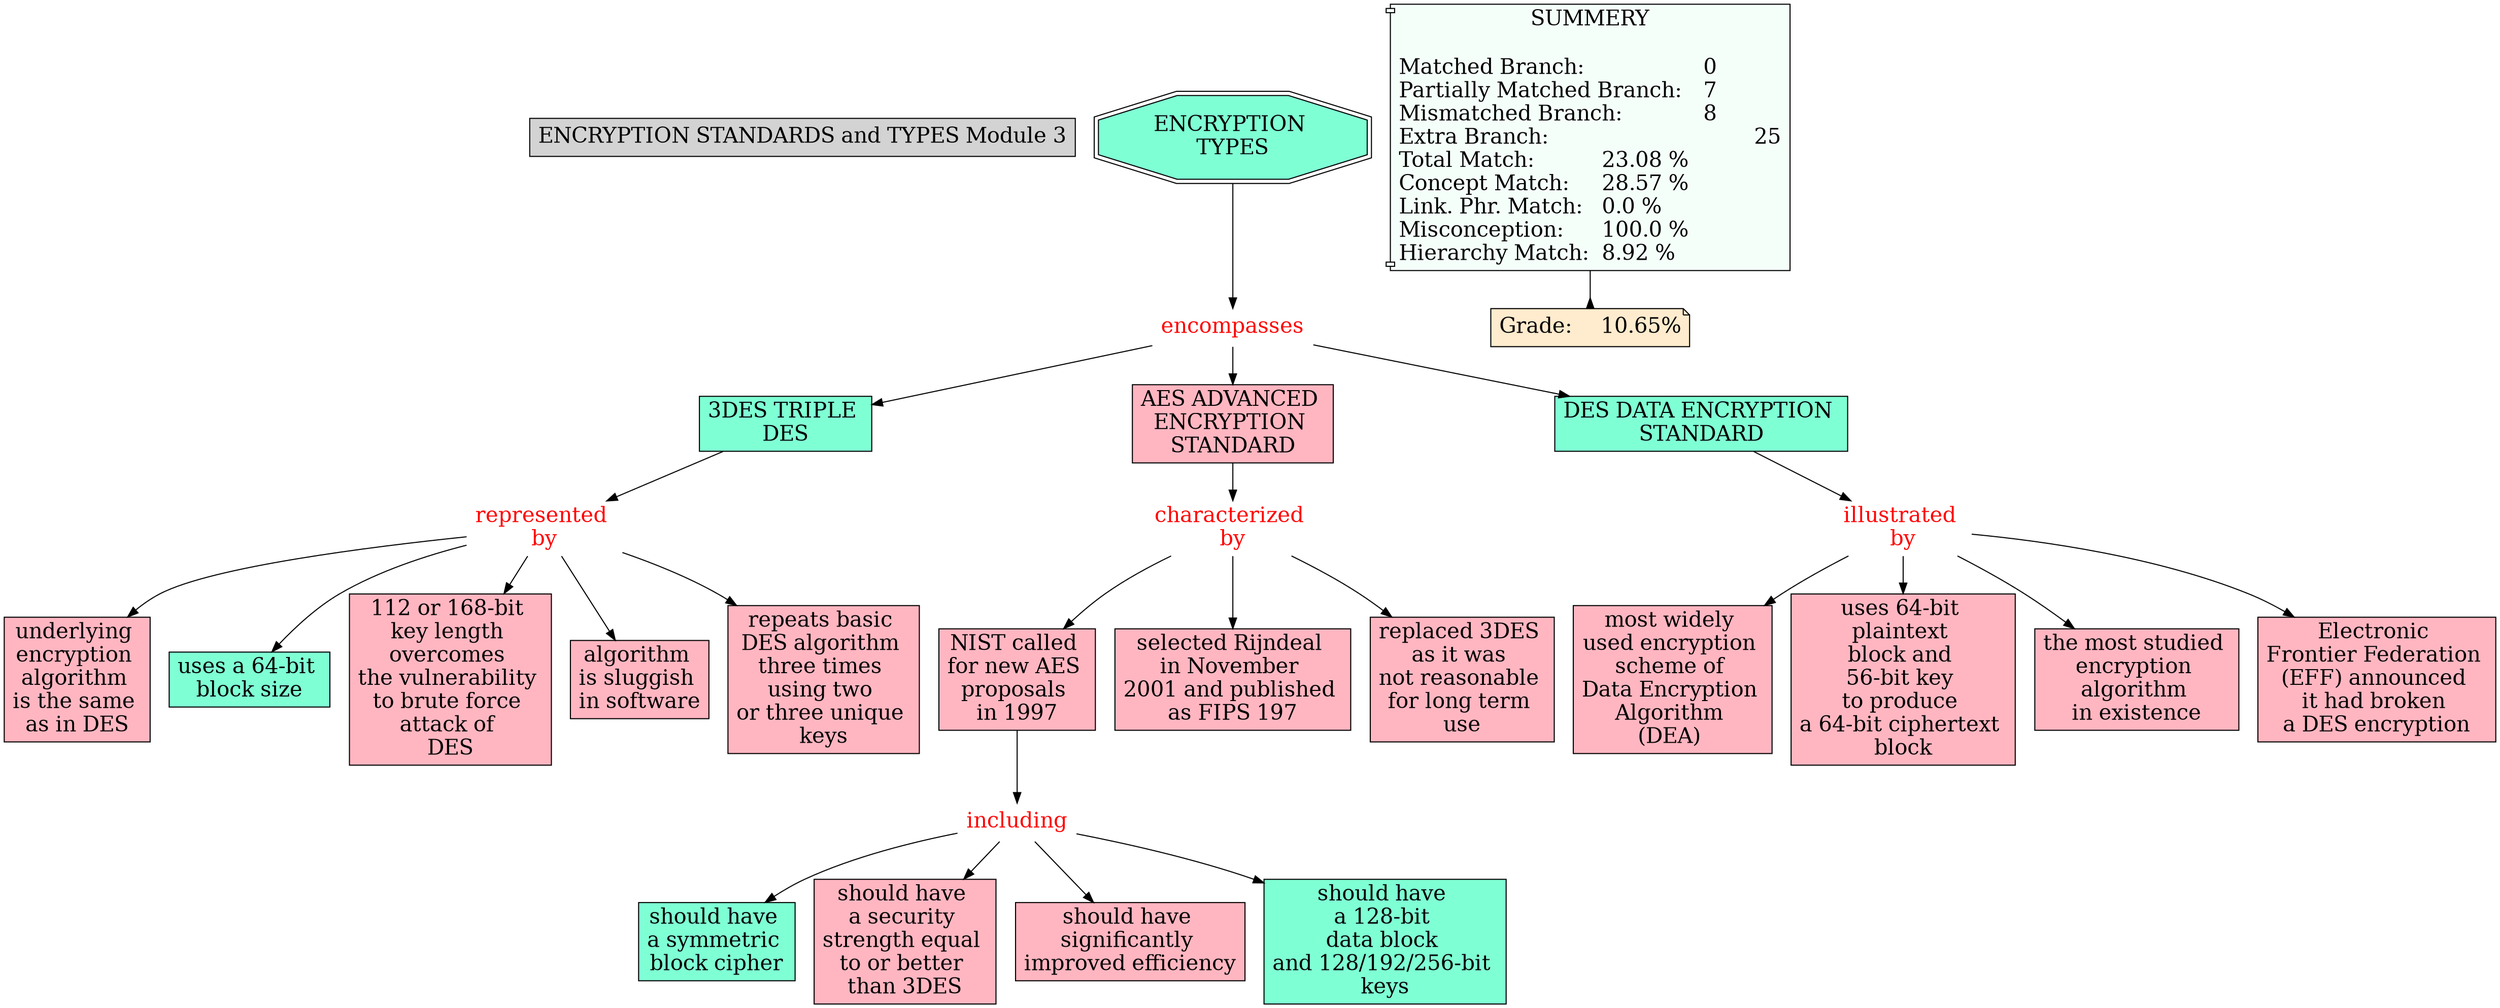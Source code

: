 // The Round Table
digraph {
	"1S3Z9WD65-27VXPDD-PFS" [label="ENCRYPTION STANDARDS and TYPES Module 3" Gsplines=true fontsize=20 shape=rect style=filled]
	"1S46GYWV1-1JMZYQZ-67M" [label="characterized 
by" Gsplines=true fontcolor=red fontsize=20 shape=none]
	"1S46FYS7C-CZMYHQ-3XQ" [label="NIST called 
for new AES 
proposals 
in 1997" Gsplines=true fillcolor="#FFB6C1" fontsize=20 shape=rect style=filled]
	"1S46GYWV1-1JMZYQZ-67M" -> "1S46FYS7C-CZMYHQ-3XQ" [constraint=true]
	"1S46GGJ5Z-LW213B-4PK" [label="illustrated 
by" Gsplines=true fontcolor=red fontsize=20 shape=none]
	"1S46FT4JM-17NB6TS-3QN" [label="most widely 
used encryption 
scheme of 
Data Encryption 
Algorithm 
(DEA) " Gsplines=true fillcolor="#FFB6C1" fontsize=20 shape=rect style=filled]
	"1S46GGJ5Z-LW213B-4PK" -> "1S46FT4JM-17NB6TS-3QN" [constraint=true]
	"1S46G6YMH-FYQM6V-4DY" [label=encompasses Gsplines=true fontcolor=red fontsize=20 shape=none]
	"1S46FSF7Y-14M865S-3NG" [label="3DES TRIPLE 
DES" Gsplines=true fillcolor=aquamarine fontsize=20 shape=rect style=filled]
	"1S46G6YMH-FYQM6V-4DY" -> "1S46FSF7Y-14M865S-3NG" [constraint=true]
	"1S46G6YMH-FYQM6V-4DY" [label=encompasses Gsplines=true fontcolor=red fontsize=20 shape=none]
	"1S46FSGYJ-5TSXV3-3NL" [label="AES ADVANCED 
ENCRYPTION 
STANDARD" Gsplines=true fillcolor="#FFB6C1" fontsize=20 shape=rect style=filled]
	"1S46G6YMH-FYQM6V-4DY" -> "1S46FSGYJ-5TSXV3-3NL" [constraint=true]
	"1S46HBL61-2824FJ1-6TP" [label=including Gsplines=true fontcolor=red fontsize=20 shape=none]
	"1S46FZVV6-11VF63W-3Y9" [label="should have 
a symmetric 
block cipher
" Gsplines=true fillcolor=aquamarine fontsize=20 shape=rect style=filled]
	"1S46HBL61-2824FJ1-6TP" -> "1S46FZVV6-11VF63W-3Y9" [constraint=true]
	"1S46HBL61-2824FJ1-6TP" [label=including Gsplines=true fontcolor=red fontsize=20 shape=none]
	"1S46FYVCK-FHNTPB-3XV" [label="should have 
a security 
strength equal 
to or better 
than 3DES" Gsplines=true fillcolor="#FFB6C1" fontsize=20 shape=rect style=filled]
	"1S46HBL61-2824FJ1-6TP" -> "1S46FYVCK-FHNTPB-3XV" [constraint=true]
	"1S46GYP4Z-276XPL0-67B" [label="represented 
by" Gsplines=true fontcolor=red fontsize=20 shape=none]
	"1S46FW41Q-29F9M5-3R5" [label="underlying 
encryption 
algorithm 
is the same 
as in DES" Gsplines=true fillcolor="#FFB6C1" fontsize=20 shape=rect style=filled]
	"1S46GYP4Z-276XPL0-67B" -> "1S46FW41Q-29F9M5-3R5" [constraint=true]
	"1S46GYWV1-1JMZYQZ-67M" [label="characterized 
by" Gsplines=true fontcolor=red fontsize=20 shape=none]
	"1S46HLKLZ-11BJ051-75C" [label="selected Rijndeal 
in November 
2001 and published 
as FIPS 197
" Gsplines=true fillcolor="#FFB6C1" fontsize=20 shape=rect style=filled]
	"1S46GYWV1-1JMZYQZ-67M" -> "1S46HLKLZ-11BJ051-75C" [constraint=true]
	"1S46GYP4Z-276XPL0-67B" [label="represented 
by" Gsplines=true fontcolor=red fontsize=20 shape=none]
	"1S46FW69Q-T84FM1-3R9" [label="uses a 64-bit 
block size
" Gsplines=true fillcolor=aquamarine fontsize=20 shape=rect style=filled]
	"1S46GYP4Z-276XPL0-67B" -> "1S46FW69Q-T84FM1-3R9" [constraint=true]
	"1S46FYS7C-CZMYHQ-3XQ" [label="NIST called 
for new AES 
proposals 
in 1997" Gsplines=true fillcolor="#FFB6C1" fontsize=20 shape=rect style=filled]
	"1S46HBL61-2824FJ1-6TP" [label=including Gsplines=true fontcolor=red fontsize=20 shape=none]
	"1S46FYS7C-CZMYHQ-3XQ" -> "1S46HBL61-2824FJ1-6TP" [constraint=true]
	"1S46HBL61-2824FJ1-6TP" [label=including Gsplines=true fontcolor=red fontsize=20 shape=none]
	"1S46FZNJV-T5Z0DK-3Y4" [label="should have 
significantly 
improved efficiency
" Gsplines=true fillcolor="#FFB6C1" fontsize=20 shape=rect style=filled]
	"1S46HBL61-2824FJ1-6TP" -> "1S46FZNJV-T5Z0DK-3Y4" [constraint=true]
	"1S46GYP4Z-276XPL0-67B" [label="represented 
by" Gsplines=true fontcolor=red fontsize=20 shape=none]
	"1S46FW24M-1S3H6MN-3R1" [label="112 or 168-bit 
key length 
overcomes 
the vulnerability 
to brute force 
attack of 
DES" Gsplines=true fillcolor="#FFB6C1" fontsize=20 shape=rect style=filled]
	"1S46GYP4Z-276XPL0-67B" -> "1S46FW24M-1S3H6MN-3R1" [constraint=true]
	"1S46GYP4Z-276XPL0-67B" [label="represented 
by" Gsplines=true fontcolor=red fontsize=20 shape=none]
	"1S46FW8P1-1YS09H9-3RF" [label="algorithm 
is sluggish 
in software
" Gsplines=true fillcolor="#FFB6C1" fontsize=20 shape=rect style=filled]
	"1S46GYP4Z-276XPL0-67B" -> "1S46FW8P1-1YS09H9-3RF" [constraint=true]
	"1S46HBL61-2824FJ1-6TP" [label=including Gsplines=true fontcolor=red fontsize=20 shape=none]
	"1S46HB931-33B37F-6TB" [label="should have 
a 128-bit 
data block 
and 128/192/256-bit 
keys" Gsplines=true fillcolor=aquamarine fontsize=20 shape=rect style=filled]
	"1S46HBL61-2824FJ1-6TP" -> "1S46HB931-33B37F-6TB" [constraint=true]
	"1S46GGJ5Z-LW213B-4PK" [label="illustrated 
by" Gsplines=true fontcolor=red fontsize=20 shape=none]
	"1S46FSK31-QHCR1J-3NQ" [label="uses 64-bit 
plaintext 
block and 
56-bit key 
to produce 
a 64-bit ciphertext 
block" Gsplines=true fillcolor="#FFB6C1" fontsize=20 shape=rect style=filled]
	"1S46GGJ5Z-LW213B-4PK" -> "1S46FSK31-QHCR1J-3NQ" [constraint=true]
	"1S46G0DHH-2BD24QG-3YH" [label="ENCRYPTION 
TYPES" Gsplines=true fillcolor=aquamarine fontsize=20 shape=doubleoctagon style=filled]
	"1S46G6YMH-FYQM6V-4DY" [label=encompasses Gsplines=true fontcolor=red fontsize=20 shape=none]
	"1S46G0DHH-2BD24QG-3YH" -> "1S46G6YMH-FYQM6V-4DY" [constraint=true]
	"1S46GGJ5Z-LW213B-4PK" [label="illustrated 
by" Gsplines=true fontcolor=red fontsize=20 shape=none]
	"1S46FT968-27L6G5X-3QS" [label="the most studied 
encryption 
algorithm 
in existence
" Gsplines=true fillcolor="#FFB6C1" fontsize=20 shape=rect style=filled]
	"1S46GGJ5Z-LW213B-4PK" -> "1S46FT968-27L6G5X-3QS" [constraint=true]
	"1S46FSCCM-1VG3KMH-3NB" [label="DES DATA ENCRYPTION 
STANDARD" Gsplines=true fillcolor=aquamarine fontsize=20 shape=rect style=filled]
	"1S46GGJ5Z-LW213B-4PK" [label="illustrated 
by" Gsplines=true fontcolor=red fontsize=20 shape=none]
	"1S46FSCCM-1VG3KMH-3NB" -> "1S46GGJ5Z-LW213B-4PK" [constraint=true]
	"1S46GGJ5Z-LW213B-4PK" [label="illustrated 
by" Gsplines=true fontcolor=red fontsize=20 shape=none]
	"1S46FSPVG-MK7FYP-3QD" [label="Electronic 
Frontier Federation 
(EFF) announced 
it had broken 
a DES encryption
" Gsplines=true fillcolor="#FFB6C1" fontsize=20 shape=rect style=filled]
	"1S46GGJ5Z-LW213B-4PK" -> "1S46FSPVG-MK7FYP-3QD" [constraint=true]
	"1S46G6YMH-FYQM6V-4DY" [label=encompasses Gsplines=true fontcolor=red fontsize=20 shape=none]
	"1S46FSCCM-1VG3KMH-3NB" [label="DES DATA ENCRYPTION 
STANDARD" Gsplines=true fillcolor=aquamarine fontsize=20 shape=rect style=filled]
	"1S46G6YMH-FYQM6V-4DY" -> "1S46FSCCM-1VG3KMH-3NB" [constraint=true]
	"1S46GYP4Z-276XPL0-67B" [label="represented 
by" Gsplines=true fontcolor=red fontsize=20 shape=none]
	"1S46FWBG0-1PCF0LR-3RK" [label="repeats basic 
DES algorithm 
three times 
using two 
or three unique 
keys" Gsplines=true fillcolor="#FFB6C1" fontsize=20 shape=rect style=filled]
	"1S46GYP4Z-276XPL0-67B" -> "1S46FWBG0-1PCF0LR-3RK" [constraint=true]
	"1S46FSGYJ-5TSXV3-3NL" [label="AES ADVANCED 
ENCRYPTION 
STANDARD" Gsplines=true fillcolor="#FFB6C1" fontsize=20 shape=rect style=filled]
	"1S46GYWV1-1JMZYQZ-67M" [label="characterized 
by" Gsplines=true fontcolor=red fontsize=20 shape=none]
	"1S46FSGYJ-5TSXV3-3NL" -> "1S46GYWV1-1JMZYQZ-67M" [constraint=true]
	"1S46GYWV1-1JMZYQZ-67M" [label="characterized 
by" Gsplines=true fontcolor=red fontsize=20 shape=none]
	"1S46FYQJP-1TDGNNC-3XL" [label="replaced 3DES 
as it was 
not reasonable 
for long term 
use" Gsplines=true fillcolor="#FFB6C1" fontsize=20 shape=rect style=filled]
	"1S46GYWV1-1JMZYQZ-67M" -> "1S46FYQJP-1TDGNNC-3XL" [constraint=true]
	"1S46FSF7Y-14M865S-3NG" [label="3DES TRIPLE 
DES" Gsplines=true fillcolor=aquamarine fontsize=20 shape=rect style=filled]
	"1S46GYP4Z-276XPL0-67B" [label="represented 
by" Gsplines=true fontcolor=red fontsize=20 shape=none]
	"1S46FSF7Y-14M865S-3NG" -> "1S46GYP4Z-276XPL0-67B" [constraint=true]
	Stat [label="SUMMERY

Matched Branch:			0\lPartially Matched Branch:	7\lMismatched Branch:		8\lExtra Branch:				25\lTotal Match:		23.08 %\lConcept Match:	28.57 %\lLink. Phr. Match:	0.0 %\lMisconception:	100.0 %\lHierarchy Match:	8.92 %\l" Gsplines=true fillcolor="#F5FFFA" fontsize=20 shape=component style=filled]
	Grade [label="Grade:	10.65%" Gsplines=true fillcolor="#FFEBCD" fontsize=20 shape=note style=filled]
	Stat -> Grade [arrowhead=inv color=black constraint=true]
}
